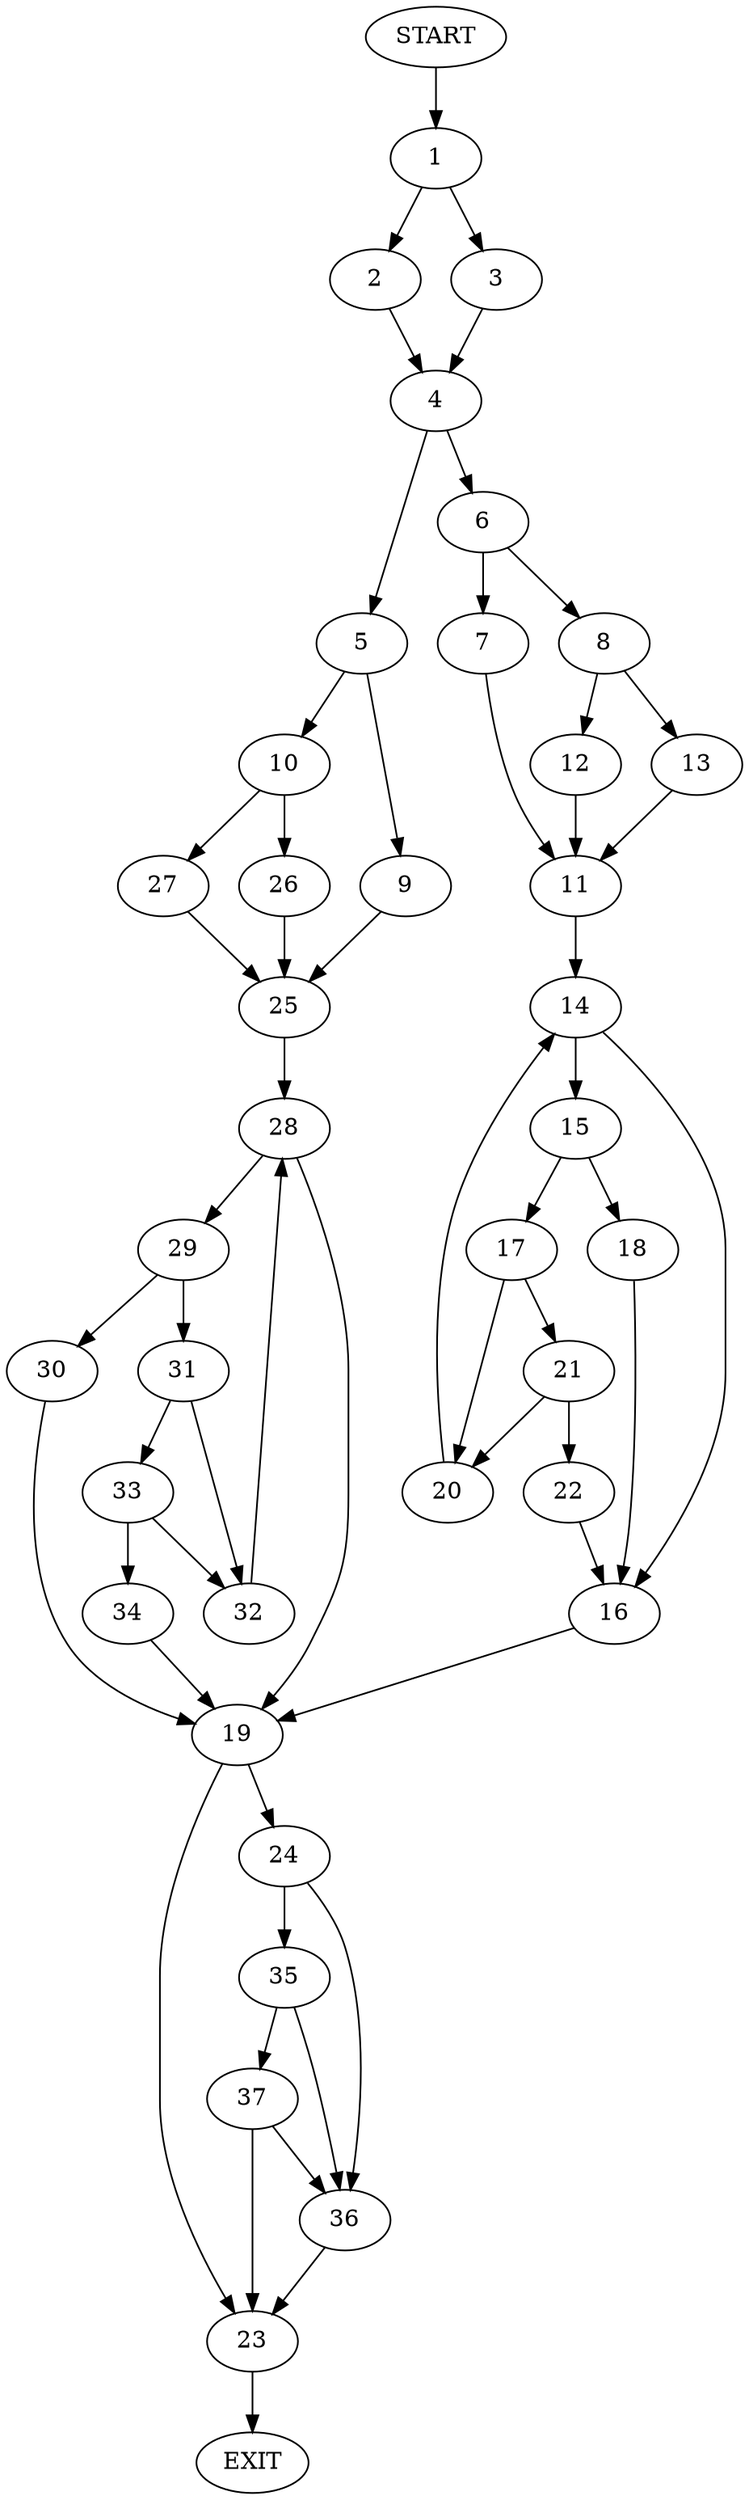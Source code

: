 digraph {
0 [label="START"]
38 [label="EXIT"]
0 -> 1
1 -> 2
1 -> 3
2 -> 4
3 -> 4
4 -> 5
4 -> 6
6 -> 7
6 -> 8
5 -> 9
5 -> 10
7 -> 11
8 -> 12
8 -> 13
11 -> 14
12 -> 11
13 -> 11
14 -> 15
14 -> 16
15 -> 17
15 -> 18
16 -> 19
18 -> 16
17 -> 20
17 -> 21
20 -> 14
21 -> 20
21 -> 22
22 -> 16
19 -> 23
19 -> 24
9 -> 25
10 -> 26
10 -> 27
25 -> 28
27 -> 25
26 -> 25
28 -> 19
28 -> 29
29 -> 30
29 -> 31
30 -> 19
31 -> 32
31 -> 33
32 -> 28
33 -> 34
33 -> 32
34 -> 19
24 -> 35
24 -> 36
23 -> 38
36 -> 23
35 -> 36
35 -> 37
37 -> 23
37 -> 36
}
